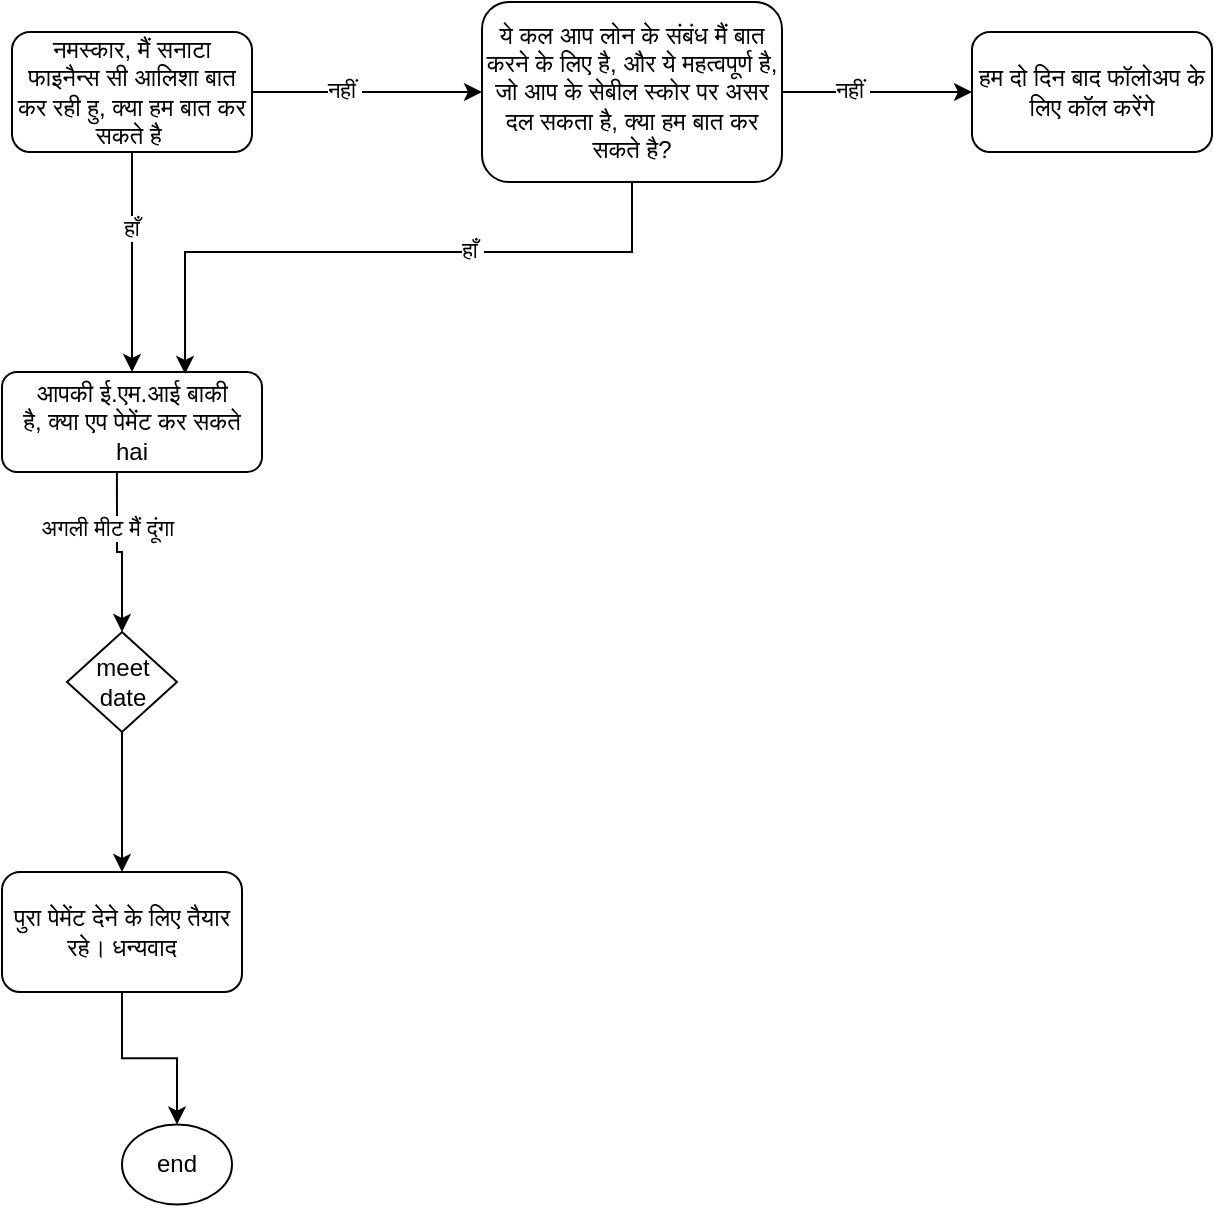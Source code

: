 <mxfile>
    <diagram id="2Y8zZTurYkv--Whs1844" name="Page-1">
        <mxGraphModel dx="1242" dy="557" grid="1" gridSize="10" guides="1" tooltips="1" connect="1" arrows="1" fold="1" page="1" pageScale="1" pageWidth="850" pageHeight="1100" math="0" shadow="0">
            <root>
                <mxCell id="0"/>
                <mxCell id="1" parent="0"/>
                <mxCell id="3" value="आपकी ई.एम.आई बाकी&lt;br&gt;है, क्या एप पेमेंट कर सकते&lt;br&gt;hai" style="rounded=1;whiteSpace=wrap;html=1;" parent="1" vertex="1">
                    <mxGeometry x="190" y="245" width="130" height="50" as="geometry"/>
                </mxCell>
                <mxCell id="5" value="" style="edgeStyle=orthogonalEdgeStyle;rounded=0;orthogonalLoop=1;jettySize=auto;html=1;" parent="1" source="9" target="3" edge="1">
                    <mxGeometry relative="1" as="geometry"/>
                </mxCell>
                <mxCell id="6" value="हाँ&amp;nbsp;" style="edgeLabel;html=1;align=center;verticalAlign=middle;resizable=0;points=[];" parent="5" vertex="1" connectable="0">
                    <mxGeometry x="-0.312" y="1" relative="1" as="geometry">
                        <mxPoint as="offset"/>
                    </mxGeometry>
                </mxCell>
                <mxCell id="7" value="" style="edgeStyle=orthogonalEdgeStyle;rounded=0;orthogonalLoop=1;jettySize=auto;html=1;" parent="1" source="9" target="14" edge="1">
                    <mxGeometry relative="1" as="geometry"/>
                </mxCell>
                <mxCell id="8" value="नहीं&amp;nbsp;" style="edgeLabel;html=1;align=center;verticalAlign=middle;resizable=0;points=[];" parent="7" vertex="1" connectable="0">
                    <mxGeometry x="-0.203" y="1" relative="1" as="geometry">
                        <mxPoint as="offset"/>
                    </mxGeometry>
                </mxCell>
                <mxCell id="9" value="नमस्कार, मैं सनाटा फाइनैन्स सी आलिशा बात कर रही हु, क्या हम बात कर सकते है&amp;nbsp;" style="whiteSpace=wrap;html=1;rounded=1;" parent="1" vertex="1">
                    <mxGeometry x="195" y="75" width="120" height="60" as="geometry"/>
                </mxCell>
                <mxCell id="10" style="edgeStyle=orthogonalEdgeStyle;rounded=0;orthogonalLoop=1;jettySize=auto;html=1;entryX=0.704;entryY=0.02;entryDx=0;entryDy=0;entryPerimeter=0;" parent="1" source="14" target="3" edge="1">
                    <mxGeometry relative="1" as="geometry">
                        <Array as="points">
                            <mxPoint x="505" y="185"/>
                            <mxPoint x="281" y="185"/>
                        </Array>
                    </mxGeometry>
                </mxCell>
                <mxCell id="11" value="हाँ&amp;nbsp;" style="edgeLabel;html=1;align=center;verticalAlign=middle;resizable=0;points=[];" parent="10" vertex="1" connectable="0">
                    <mxGeometry x="-0.276" y="-1" relative="1" as="geometry">
                        <mxPoint as="offset"/>
                    </mxGeometry>
                </mxCell>
                <mxCell id="12" value="" style="edgeStyle=orthogonalEdgeStyle;rounded=0;orthogonalLoop=1;jettySize=auto;html=1;" parent="1" source="14" target="15" edge="1">
                    <mxGeometry relative="1" as="geometry"/>
                </mxCell>
                <mxCell id="13" value="नहीं&amp;nbsp;" style="edgeLabel;html=1;align=center;verticalAlign=middle;resizable=0;points=[];" parent="12" vertex="1" connectable="0">
                    <mxGeometry x="-0.273" y="1" relative="1" as="geometry">
                        <mxPoint as="offset"/>
                    </mxGeometry>
                </mxCell>
                <mxCell id="14" value="ये कल आप लोन के संबंध मैं बात करने के लिए है, और ये महत्वपूर्ण है, जो आप के सेबील स्कोर पर असर दल सकता है, क्या हम बात कर सकते है?&lt;br&gt;" style="whiteSpace=wrap;html=1;rounded=1;" parent="1" vertex="1">
                    <mxGeometry x="430" y="60" width="150" height="90" as="geometry"/>
                </mxCell>
                <mxCell id="15" value="हम दो दिन बाद फॉलोअप के लिए कॉल करेंगे" style="whiteSpace=wrap;html=1;rounded=1;" parent="1" vertex="1">
                    <mxGeometry x="675" y="75" width="120" height="60" as="geometry"/>
                </mxCell>
                <mxCell id="16" value="" style="edgeStyle=orthogonalEdgeStyle;rounded=0;orthogonalLoop=1;jettySize=auto;html=1;" parent="1" source="24" target="19" edge="1">
                    <mxGeometry relative="1" as="geometry">
                        <Array as="points">
                            <mxPoint x="250" y="465"/>
                            <mxPoint x="250" y="465"/>
                        </Array>
                    </mxGeometry>
                </mxCell>
                <mxCell id="18" value="" style="edgeStyle=orthogonalEdgeStyle;rounded=0;orthogonalLoop=1;jettySize=auto;html=1;" parent="1" source="19" target="21" edge="1">
                    <mxGeometry relative="1" as="geometry"/>
                </mxCell>
                <mxCell id="19" value="पुरा पेमेंट देने के लिए तैयार रहे। धन्यवाद" style="whiteSpace=wrap;html=1;rounded=1;" parent="1" vertex="1">
                    <mxGeometry x="190" y="495" width="120" height="60" as="geometry"/>
                </mxCell>
                <mxCell id="21" value="end" style="ellipse;whiteSpace=wrap;html=1;rounded=1;" parent="1" vertex="1">
                    <mxGeometry x="250" y="621.26" width="55" height="40" as="geometry"/>
                </mxCell>
                <mxCell id="22" value="" style="edgeStyle=orthogonalEdgeStyle;rounded=0;orthogonalLoop=1;jettySize=auto;html=1;exitX=0.442;exitY=0.996;exitDx=0;exitDy=0;exitPerimeter=0;" parent="1" source="3" target="24" edge="1">
                    <mxGeometry relative="1" as="geometry">
                        <mxPoint x="250" y="295" as="sourcePoint"/>
                        <mxPoint x="250" y="435" as="targetPoint"/>
                    </mxGeometry>
                </mxCell>
                <mxCell id="23" value="अगली मीट मैं दूंगा&amp;nbsp;" style="edgeLabel;html=1;align=center;verticalAlign=middle;resizable=0;points=[];" parent="22" vertex="1" connectable="0">
                    <mxGeometry x="-0.327" y="-4" relative="1" as="geometry">
                        <mxPoint as="offset"/>
                    </mxGeometry>
                </mxCell>
                <mxCell id="24" value="meet&lt;br&gt;date" style="rhombus;whiteSpace=wrap;html=1;" parent="1" vertex="1">
                    <mxGeometry x="222.5" y="375" width="55" height="50" as="geometry"/>
                </mxCell>
            </root>
        </mxGraphModel>
    </diagram>
</mxfile>